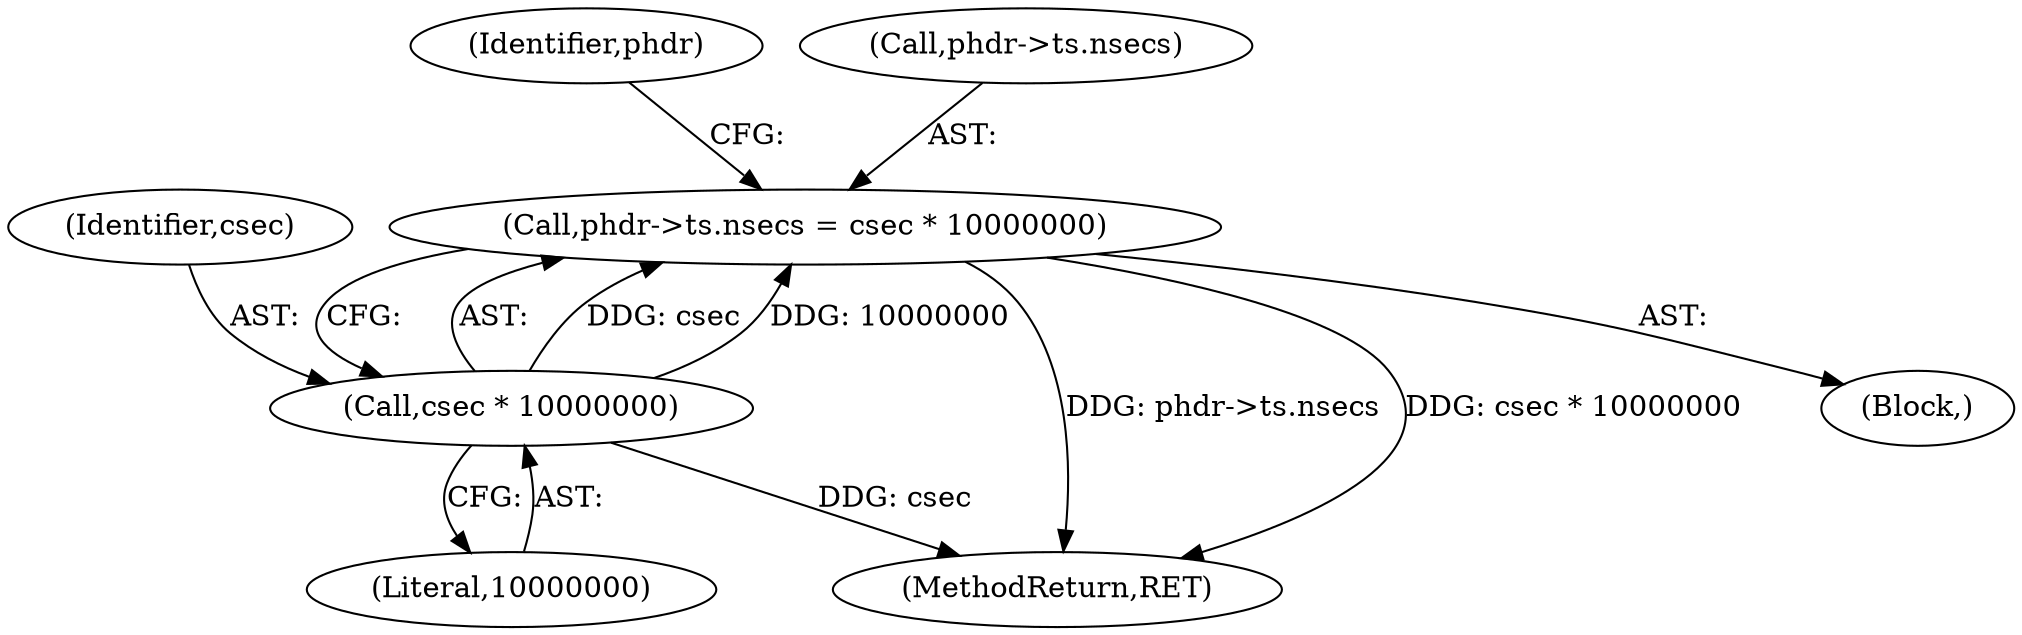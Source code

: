 digraph "0_wireshark_3270dfac43da861c714df76513456b46765ff47f@pointer" {
"1000318" [label="(Call,phdr->ts.nsecs = csec * 10000000)"];
"1000324" [label="(Call,csec * 10000000)"];
"1000114" [label="(Block,)"];
"1000492" [label="(MethodReturn,RET)"];
"1000326" [label="(Literal,10000000)"];
"1000324" [label="(Call,csec * 10000000)"];
"1000329" [label="(Identifier,phdr)"];
"1000318" [label="(Call,phdr->ts.nsecs = csec * 10000000)"];
"1000319" [label="(Call,phdr->ts.nsecs)"];
"1000325" [label="(Identifier,csec)"];
"1000318" -> "1000114"  [label="AST: "];
"1000318" -> "1000324"  [label="CFG: "];
"1000319" -> "1000318"  [label="AST: "];
"1000324" -> "1000318"  [label="AST: "];
"1000329" -> "1000318"  [label="CFG: "];
"1000318" -> "1000492"  [label="DDG: phdr->ts.nsecs"];
"1000318" -> "1000492"  [label="DDG: csec * 10000000"];
"1000324" -> "1000318"  [label="DDG: csec"];
"1000324" -> "1000318"  [label="DDG: 10000000"];
"1000324" -> "1000326"  [label="CFG: "];
"1000325" -> "1000324"  [label="AST: "];
"1000326" -> "1000324"  [label="AST: "];
"1000324" -> "1000492"  [label="DDG: csec"];
}
